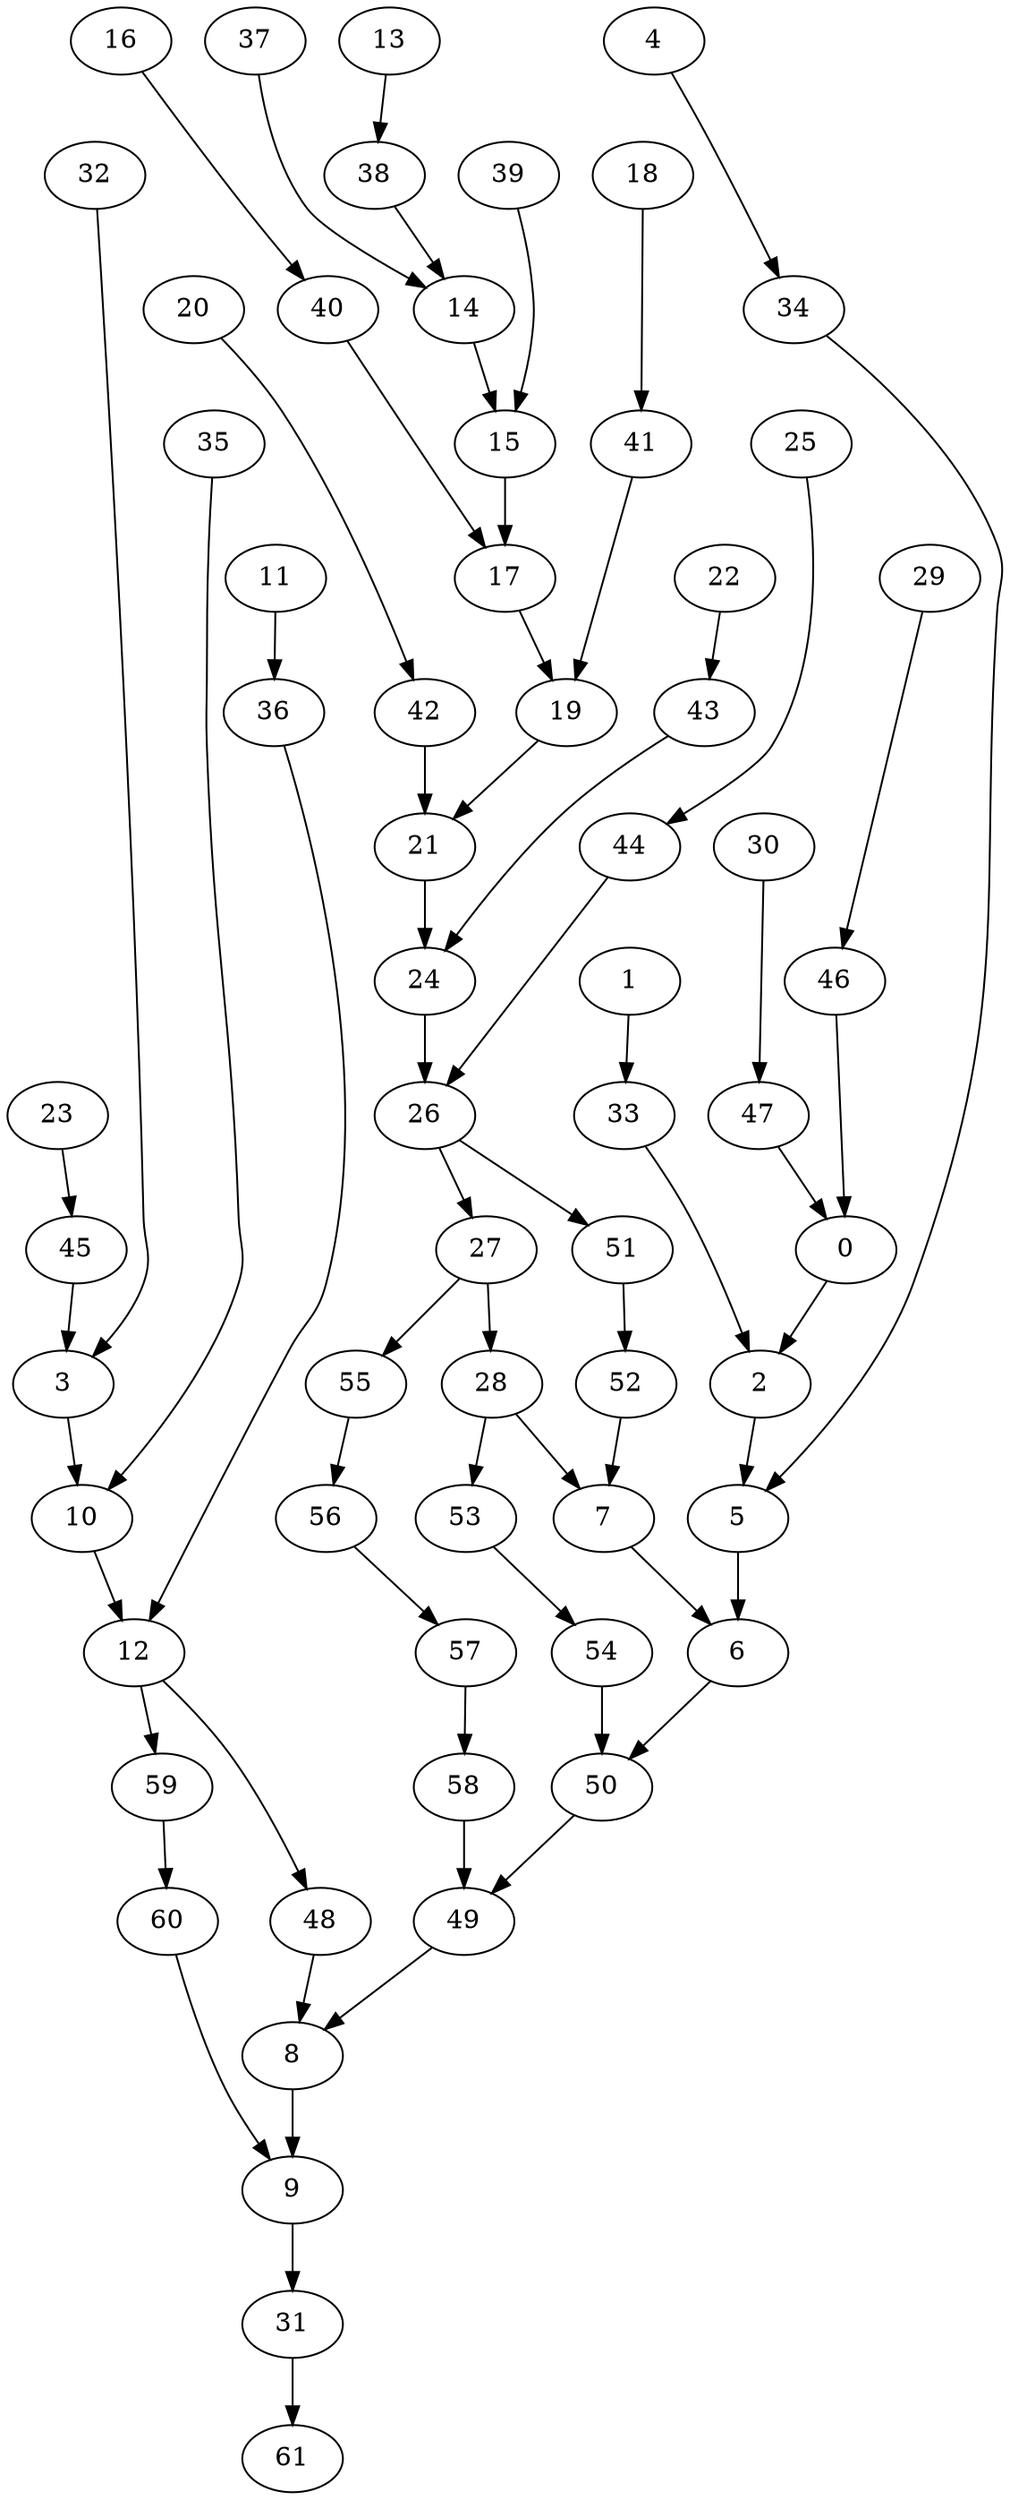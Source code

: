 digraph g {
0;
1;
2;
3;
4;
5;
6;
7;
8;
9;
10;
11;
12;
13;
14;
15;
16;
17;
18;
19;
20;
21;
22;
23;
24;
25;
26;
27;
28;
29;
30;
31;
32;
33;
34;
35;
36;
37;
38;
39;
40;
41;
42;
43;
44;
45;
46;
47;
48;
49;
50;
51;
52;
53;
54;
55;
56;
57;
58;
59;
60;
61;
0 -> 2 [weight=0];
1 -> 33 [weight=0];
2 -> 5 [weight=0];
3 -> 10 [weight=0];
4 -> 34 [weight=0];
5 -> 6 [weight=2];
6 -> 50 [weight=0];
7 -> 6 [weight=1];
8 -> 9 [weight=4];
9 -> 31 [weight=0];
10 -> 12 [weight=0];
11 -> 36 [weight=0];
12 -> 48 [weight=0];
12 -> 59 [weight=0];
13 -> 38 [weight=0];
14 -> 15 [weight=0];
15 -> 17 [weight=0];
16 -> 40 [weight=0];
17 -> 19 [weight=0];
18 -> 41 [weight=0];
19 -> 21 [weight=0];
20 -> 42 [weight=0];
21 -> 24 [weight=0];
22 -> 43 [weight=0];
23 -> 45 [weight=0];
24 -> 26 [weight=1];
25 -> 44 [weight=0];
26 -> 27 [weight=0];
26 -> 51 [weight=0];
27 -> 28 [weight=0];
27 -> 55 [weight=0];
28 -> 7 [weight=0];
28 -> 53 [weight=0];
29 -> 46 [weight=0];
30 -> 47 [weight=0];
31 -> 61 [weight=0];
32 -> 3 [weight=0];
33 -> 2 [weight=0];
34 -> 5 [weight=0];
35 -> 10 [weight=0];
36 -> 12 [weight=0];
37 -> 14 [weight=0];
38 -> 14 [weight=0];
39 -> 15 [weight=0];
40 -> 17 [weight=0];
41 -> 19 [weight=0];
42 -> 21 [weight=1];
43 -> 24 [weight=0];
44 -> 26 [weight=0];
45 -> 3 [weight=0];
46 -> 0 [weight=0];
47 -> 0 [weight=0];
48 -> 8 [weight=0];
49 -> 8 [weight=0];
50 -> 49 [weight=0];
51 -> 52 [weight=0];
52 -> 7 [weight=0];
53 -> 54 [weight=0];
54 -> 50 [weight=1];
55 -> 56 [weight=0];
56 -> 57 [weight=0];
57 -> 58 [weight=0];
58 -> 49 [weight=1];
59 -> 60 [weight=0];
60 -> 9 [weight=0];
}
